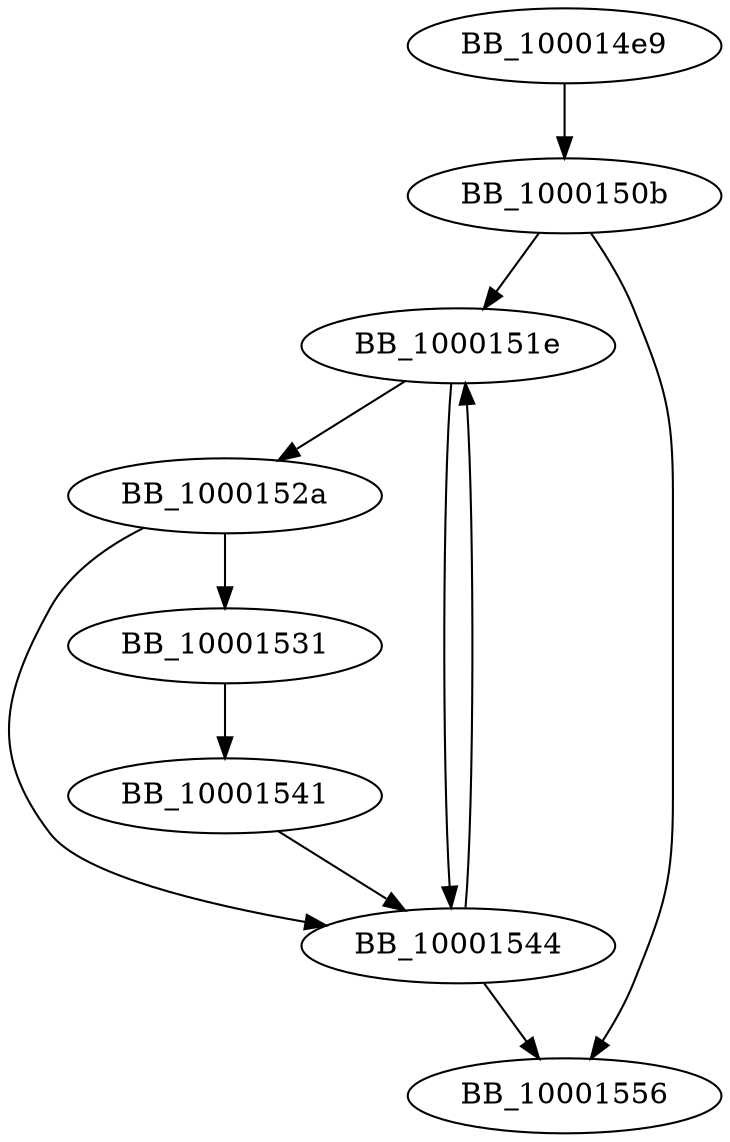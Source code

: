 DiGraph sub_100014E9{
BB_100014e9->BB_1000150b
BB_1000150b->BB_1000151e
BB_1000150b->BB_10001556
BB_1000151e->BB_1000152a
BB_1000151e->BB_10001544
BB_1000152a->BB_10001531
BB_1000152a->BB_10001544
BB_10001531->BB_10001541
BB_10001541->BB_10001544
BB_10001544->BB_1000151e
BB_10001544->BB_10001556
}
